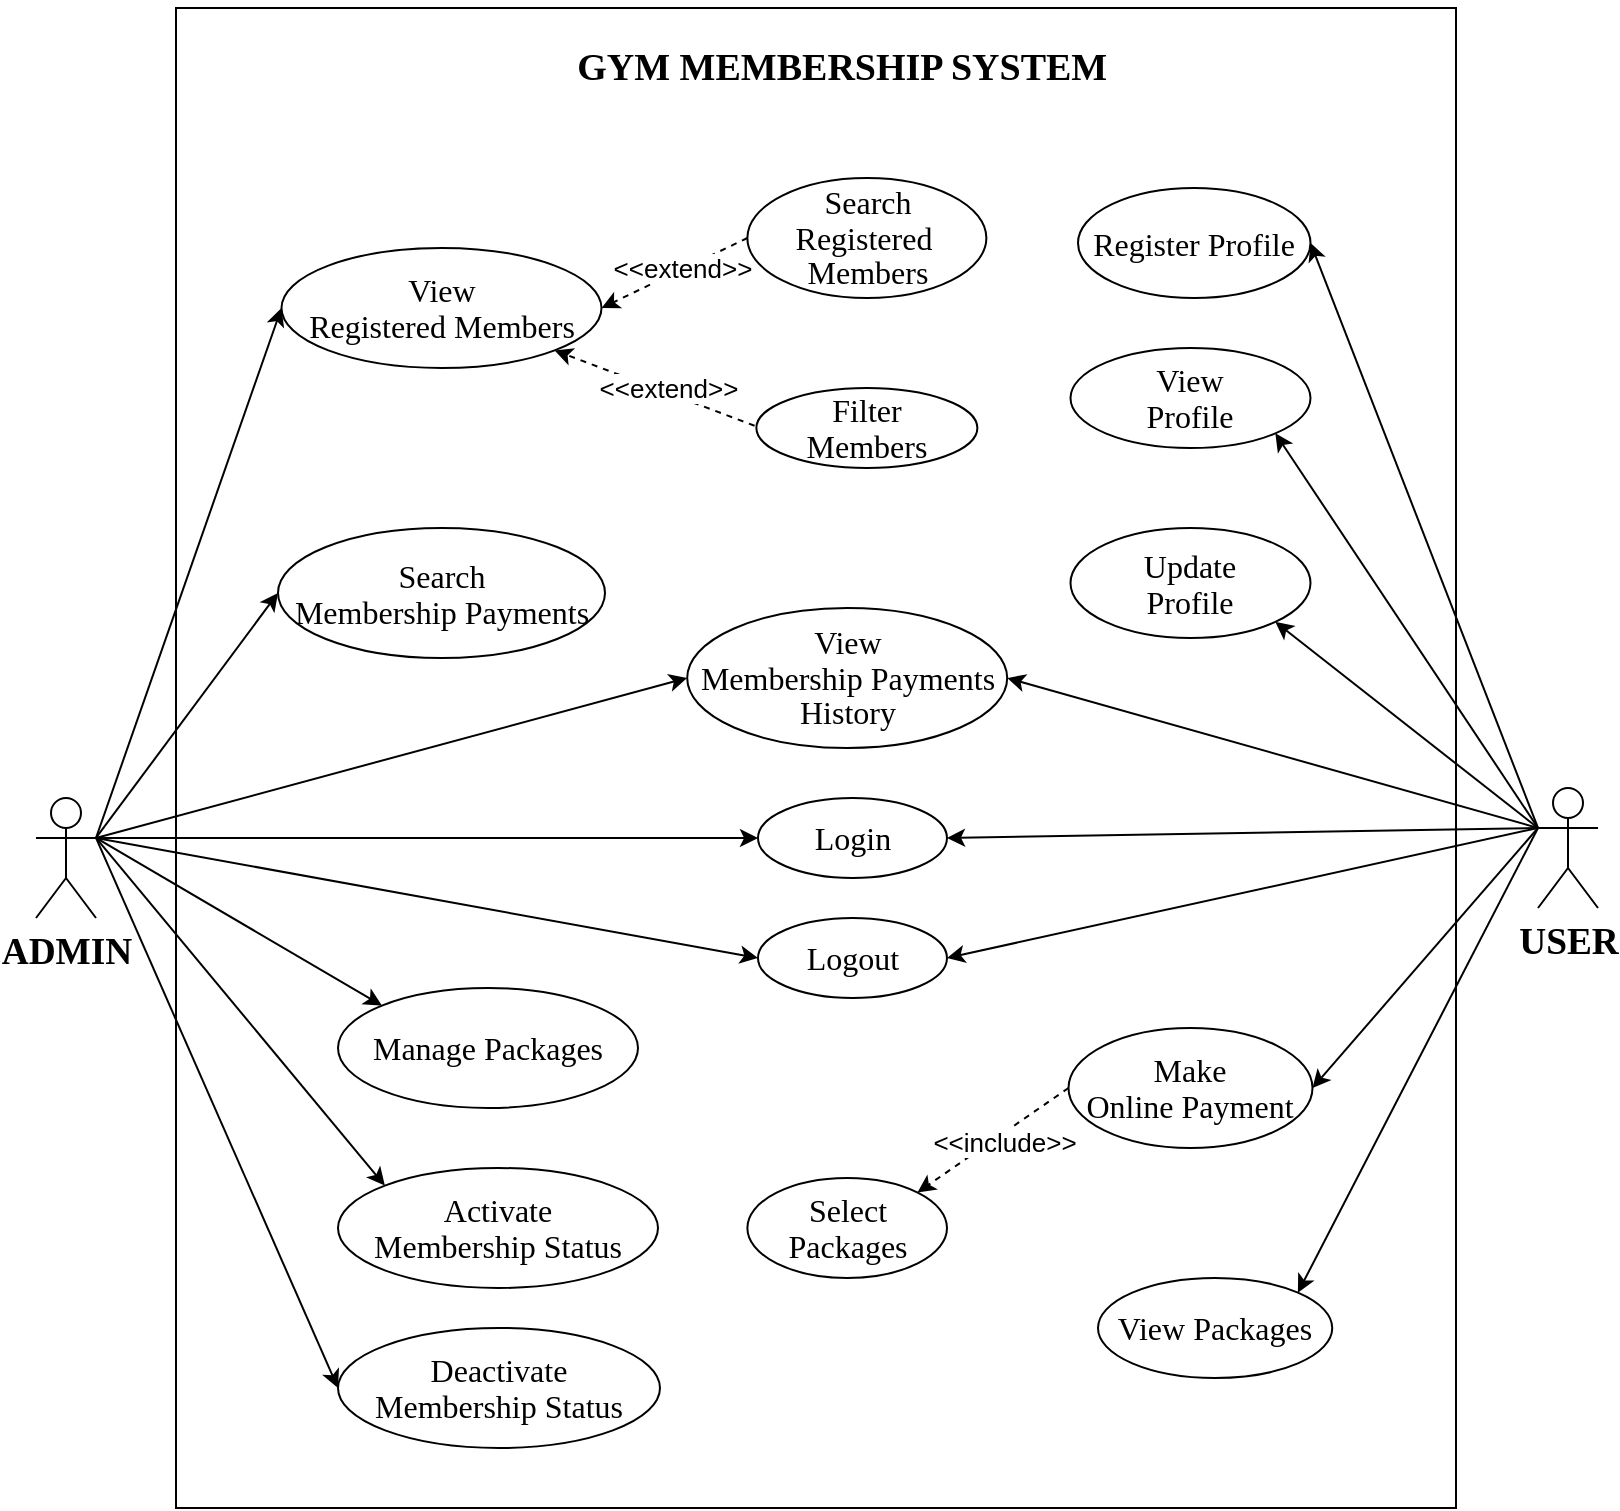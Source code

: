 <mxfile version="26.0.3">
  <diagram name="Page-1" id="WUV_ZsC1eS5K8Xt4fuE0">
    <mxGraphModel dx="1500" dy="746" grid="1" gridSize="10" guides="1" tooltips="1" connect="1" arrows="1" fold="1" page="1" pageScale="1" pageWidth="827" pageHeight="1169" math="0" shadow="0">
      <root>
        <mxCell id="0" />
        <mxCell id="1" parent="0" />
        <mxCell id="SNH2f2xpEU-yPtKC5s-B-1" value="" style="rounded=0;whiteSpace=wrap;html=1;" parent="1" vertex="1">
          <mxGeometry x="99" y="130" width="640" height="750" as="geometry" />
        </mxCell>
        <mxCell id="-4zsbm9rgC0uZidjSeQ5-17" style="rounded=0;orthogonalLoop=1;jettySize=auto;html=1;exitX=1;exitY=0.333;exitDx=0;exitDy=0;exitPerimeter=0;entryX=0;entryY=0.5;entryDx=0;entryDy=0;" parent="1" source="SNH2f2xpEU-yPtKC5s-B-2" target="-4zsbm9rgC0uZidjSeQ5-1" edge="1">
          <mxGeometry relative="1" as="geometry" />
        </mxCell>
        <mxCell id="-4zsbm9rgC0uZidjSeQ5-21" style="rounded=0;orthogonalLoop=1;jettySize=auto;html=1;exitX=1;exitY=0.333;exitDx=0;exitDy=0;exitPerimeter=0;entryX=0;entryY=0.5;entryDx=0;entryDy=0;" parent="1" source="SNH2f2xpEU-yPtKC5s-B-2" target="-4zsbm9rgC0uZidjSeQ5-5" edge="1">
          <mxGeometry relative="1" as="geometry" />
        </mxCell>
        <mxCell id="-4zsbm9rgC0uZidjSeQ5-22" style="rounded=0;orthogonalLoop=1;jettySize=auto;html=1;entryX=0;entryY=0;entryDx=0;entryDy=0;exitX=1;exitY=0.333;exitDx=0;exitDy=0;exitPerimeter=0;" parent="1" source="SNH2f2xpEU-yPtKC5s-B-2" target="-4zsbm9rgC0uZidjSeQ5-6" edge="1">
          <mxGeometry relative="1" as="geometry" />
        </mxCell>
        <mxCell id="-4zsbm9rgC0uZidjSeQ5-23" style="rounded=0;orthogonalLoop=1;jettySize=auto;html=1;exitX=1;exitY=0.333;exitDx=0;exitDy=0;exitPerimeter=0;entryX=0;entryY=0.5;entryDx=0;entryDy=0;" parent="1" source="SNH2f2xpEU-yPtKC5s-B-2" target="-4zsbm9rgC0uZidjSeQ5-8" edge="1">
          <mxGeometry relative="1" as="geometry" />
        </mxCell>
        <mxCell id="-4zsbm9rgC0uZidjSeQ5-42" style="rounded=0;orthogonalLoop=1;jettySize=auto;html=1;exitX=1;exitY=0.333;exitDx=0;exitDy=0;exitPerimeter=0;entryX=0;entryY=0.5;entryDx=0;entryDy=0;" parent="1" source="SNH2f2xpEU-yPtKC5s-B-2" target="-4zsbm9rgC0uZidjSeQ5-40" edge="1">
          <mxGeometry relative="1" as="geometry" />
        </mxCell>
        <mxCell id="-4zsbm9rgC0uZidjSeQ5-64" style="rounded=0;orthogonalLoop=1;jettySize=auto;html=1;exitX=1;exitY=0.333;exitDx=0;exitDy=0;exitPerimeter=0;entryX=0;entryY=0;entryDx=0;entryDy=0;" parent="1" source="SNH2f2xpEU-yPtKC5s-B-2" target="-4zsbm9rgC0uZidjSeQ5-62" edge="1">
          <mxGeometry relative="1" as="geometry" />
        </mxCell>
        <mxCell id="-4zsbm9rgC0uZidjSeQ5-65" style="rounded=0;orthogonalLoop=1;jettySize=auto;html=1;exitX=1;exitY=0.333;exitDx=0;exitDy=0;exitPerimeter=0;entryX=0;entryY=0.5;entryDx=0;entryDy=0;" parent="1" source="SNH2f2xpEU-yPtKC5s-B-2" target="-4zsbm9rgC0uZidjSeQ5-63" edge="1">
          <mxGeometry relative="1" as="geometry" />
        </mxCell>
        <mxCell id="9zsSG5gJCMHFeagzXFpD-4" style="rounded=0;orthogonalLoop=1;jettySize=auto;html=1;exitX=1;exitY=0.333;exitDx=0;exitDy=0;exitPerimeter=0;entryX=0;entryY=0.5;entryDx=0;entryDy=0;" parent="1" source="SNH2f2xpEU-yPtKC5s-B-2" target="-4zsbm9rgC0uZidjSeQ5-4" edge="1">
          <mxGeometry relative="1" as="geometry" />
        </mxCell>
        <mxCell id="SNH2f2xpEU-yPtKC5s-B-2" value="&lt;b&gt;&lt;span style=&quot;font-size: 14pt; line-height: 107%; font-family: &amp;quot;Times New Roman&amp;quot;, serif;&quot;&gt;ADMIN&lt;/span&gt;&lt;/b&gt;" style="shape=umlActor;verticalLabelPosition=bottom;verticalAlign=top;html=1;outlineConnect=0;" parent="1" vertex="1">
          <mxGeometry x="29" y="525" width="30" height="60" as="geometry" />
        </mxCell>
        <mxCell id="-4zsbm9rgC0uZidjSeQ5-24" style="rounded=0;orthogonalLoop=1;jettySize=auto;html=1;exitX=0;exitY=0.333;exitDx=0;exitDy=0;exitPerimeter=0;entryX=1;entryY=1;entryDx=0;entryDy=0;" parent="1" source="SNH2f2xpEU-yPtKC5s-B-3" target="-4zsbm9rgC0uZidjSeQ5-7" edge="1">
          <mxGeometry relative="1" as="geometry" />
        </mxCell>
        <mxCell id="-4zsbm9rgC0uZidjSeQ5-25" style="rounded=0;orthogonalLoop=1;jettySize=auto;html=1;exitX=0;exitY=0.333;exitDx=0;exitDy=0;exitPerimeter=0;entryX=1;entryY=1;entryDx=0;entryDy=0;" parent="1" source="SNH2f2xpEU-yPtKC5s-B-3" target="-4zsbm9rgC0uZidjSeQ5-9" edge="1">
          <mxGeometry relative="1" as="geometry" />
        </mxCell>
        <mxCell id="-4zsbm9rgC0uZidjSeQ5-26" style="rounded=0;orthogonalLoop=1;jettySize=auto;html=1;exitX=0;exitY=0.333;exitDx=0;exitDy=0;exitPerimeter=0;entryX=1;entryY=0;entryDx=0;entryDy=0;" parent="1" source="SNH2f2xpEU-yPtKC5s-B-3" target="-4zsbm9rgC0uZidjSeQ5-32" edge="1">
          <mxGeometry relative="1" as="geometry">
            <mxPoint x="629.0" y="695" as="targetPoint" />
          </mxGeometry>
        </mxCell>
        <mxCell id="-4zsbm9rgC0uZidjSeQ5-28" style="rounded=0;orthogonalLoop=1;jettySize=auto;html=1;exitX=0;exitY=0.333;exitDx=0;exitDy=0;exitPerimeter=0;entryX=1;entryY=0.5;entryDx=0;entryDy=0;" parent="1" source="SNH2f2xpEU-yPtKC5s-B-3" target="-4zsbm9rgC0uZidjSeQ5-12" edge="1">
          <mxGeometry relative="1" as="geometry" />
        </mxCell>
        <mxCell id="-4zsbm9rgC0uZidjSeQ5-34" style="rounded=0;orthogonalLoop=1;jettySize=auto;html=1;exitX=0;exitY=0.333;exitDx=0;exitDy=0;exitPerimeter=0;entryX=1;entryY=0.5;entryDx=0;entryDy=0;" parent="1" source="SNH2f2xpEU-yPtKC5s-B-3" target="-4zsbm9rgC0uZidjSeQ5-8" edge="1">
          <mxGeometry relative="1" as="geometry" />
        </mxCell>
        <mxCell id="-4zsbm9rgC0uZidjSeQ5-35" style="rounded=0;orthogonalLoop=1;jettySize=auto;html=1;exitX=0;exitY=0.333;exitDx=0;exitDy=0;exitPerimeter=0;entryX=1;entryY=0.5;entryDx=0;entryDy=0;" parent="1" source="SNH2f2xpEU-yPtKC5s-B-3" target="SNH2f2xpEU-yPtKC5s-B-6" edge="1">
          <mxGeometry relative="1" as="geometry" />
        </mxCell>
        <mxCell id="-4zsbm9rgC0uZidjSeQ5-41" style="rounded=0;orthogonalLoop=1;jettySize=auto;html=1;exitX=0;exitY=0.333;exitDx=0;exitDy=0;exitPerimeter=0;entryX=1;entryY=0.5;entryDx=0;entryDy=0;" parent="1" source="SNH2f2xpEU-yPtKC5s-B-3" target="-4zsbm9rgC0uZidjSeQ5-40" edge="1">
          <mxGeometry relative="1" as="geometry" />
        </mxCell>
        <mxCell id="9zsSG5gJCMHFeagzXFpD-5" style="rounded=0;orthogonalLoop=1;jettySize=auto;html=1;exitX=0;exitY=0.333;exitDx=0;exitDy=0;exitPerimeter=0;entryX=1;entryY=0.5;entryDx=0;entryDy=0;" parent="1" source="SNH2f2xpEU-yPtKC5s-B-3" target="-4zsbm9rgC0uZidjSeQ5-4" edge="1">
          <mxGeometry relative="1" as="geometry" />
        </mxCell>
        <mxCell id="SNH2f2xpEU-yPtKC5s-B-3" value="&lt;b&gt;&lt;span style=&quot;font-size: 14pt; line-height: 107%; font-family: &amp;quot;Times New Roman&amp;quot;, serif;&quot;&gt;USER&lt;/span&gt;&lt;/b&gt;" style="shape=umlActor;verticalLabelPosition=bottom;verticalAlign=top;html=1;outlineConnect=0;" parent="1" vertex="1">
          <mxGeometry x="780" y="520" width="30" height="60" as="geometry" />
        </mxCell>
        <mxCell id="SNH2f2xpEU-yPtKC5s-B-5" value="&lt;p class=&quot;MsoNormal&quot; align=&quot;center&quot; style=&quot;margin-bottom: 0cm; line-height: 150%;&quot;&gt;&lt;b&gt;&lt;span style=&quot;line-height: 150%; font-family: &amp;quot;Times New Roman&amp;quot;, serif;&quot;&gt;GYM MEMBERSHIP SYSTEM&amp;nbsp;&lt;/span&gt;&lt;/b&gt;&lt;/p&gt;" style="text;html=1;align=center;verticalAlign=middle;whiteSpace=wrap;rounded=0;fontStyle=1;fontSize=19;" parent="1" vertex="1">
          <mxGeometry x="258.1" y="130" width="353" height="40" as="geometry" />
        </mxCell>
        <mxCell id="SNH2f2xpEU-yPtKC5s-B-6" value="&lt;span style=&quot;font-size: 12pt; line-height: 107%; font-family: &amp;quot;Times New Roman&amp;quot;, serif;&quot;&gt;Register Profile&lt;/span&gt;" style="ellipse;whiteSpace=wrap;html=1;" parent="1" vertex="1">
          <mxGeometry x="550" y="220" width="116.25" height="55" as="geometry" />
        </mxCell>
        <mxCell id="-4zsbm9rgC0uZidjSeQ5-1" value="&lt;span style=&quot;font-size: 12pt; line-height: 107%; font-family: &amp;quot;Times New Roman&amp;quot;, serif;&quot;&gt;View&lt;br/&gt;Registered Members&lt;/span&gt;" style="ellipse;whiteSpace=wrap;html=1;" parent="1" vertex="1">
          <mxGeometry x="151.75" y="250" width="160" height="60" as="geometry" />
        </mxCell>
        <mxCell id="-4zsbm9rgC0uZidjSeQ5-50" style="rounded=0;orthogonalLoop=1;jettySize=auto;html=1;exitX=0;exitY=0.5;exitDx=0;exitDy=0;entryX=1;entryY=0.5;entryDx=0;entryDy=0;dashed=1;" parent="1" source="-4zsbm9rgC0uZidjSeQ5-2" target="-4zsbm9rgC0uZidjSeQ5-1" edge="1">
          <mxGeometry relative="1" as="geometry" />
        </mxCell>
        <mxCell id="-4zsbm9rgC0uZidjSeQ5-54" value="&amp;lt;&amp;lt;extend&amp;gt;&amp;gt;" style="edgeLabel;html=1;align=center;verticalAlign=middle;resizable=0;points=[];fontSize=13;" parent="-4zsbm9rgC0uZidjSeQ5-50" vertex="1" connectable="0">
          <mxGeometry x="-0.095" relative="1" as="geometry">
            <mxPoint y="-1" as="offset" />
          </mxGeometry>
        </mxCell>
        <mxCell id="-4zsbm9rgC0uZidjSeQ5-2" value="&lt;span style=&quot;font-size: 12pt; line-height: 107%; font-family: &amp;quot;Times New Roman&amp;quot;, serif;&quot;&gt;Search&lt;br&gt;Registered&amp;nbsp;&lt;/span&gt;&lt;div&gt;&lt;span style=&quot;font-size: 12pt; line-height: 107%; font-family: &amp;quot;Times New Roman&amp;quot;, serif;&quot;&gt;Members&lt;/span&gt;&lt;/div&gt;" style="ellipse;whiteSpace=wrap;html=1;" parent="1" vertex="1">
          <mxGeometry x="384.69" y="215" width="119.5" height="60" as="geometry" />
        </mxCell>
        <mxCell id="-4zsbm9rgC0uZidjSeQ5-51" style="rounded=0;orthogonalLoop=1;jettySize=auto;html=1;exitX=0.5;exitY=1;exitDx=0;exitDy=0;entryX=1;entryY=1;entryDx=0;entryDy=0;dashed=1;" parent="1" source="-4zsbm9rgC0uZidjSeQ5-3" target="-4zsbm9rgC0uZidjSeQ5-1" edge="1">
          <mxGeometry relative="1" as="geometry" />
        </mxCell>
        <mxCell id="-4zsbm9rgC0uZidjSeQ5-55" value="&amp;lt;&amp;lt;extend&amp;gt;&amp;gt;" style="edgeLabel;html=1;align=center;verticalAlign=middle;resizable=0;points=[];fontSize=13;" parent="-4zsbm9rgC0uZidjSeQ5-51" vertex="1" connectable="0">
          <mxGeometry x="0.118" y="-1" relative="1" as="geometry">
            <mxPoint x="-13" y="-6" as="offset" />
          </mxGeometry>
        </mxCell>
        <mxCell id="-4zsbm9rgC0uZidjSeQ5-3" value="&lt;span class=&quot;custom-cursor-default-hover&quot; style=&quot;font-size: 12pt; line-height: 107%; font-family: &amp;quot;Times New Roman&amp;quot;, serif;&quot;&gt;Filter&lt;br&gt;Members&lt;/span&gt;" style="ellipse;whiteSpace=wrap;html=1;" parent="1" vertex="1">
          <mxGeometry x="389.19" y="320" width="110.5" height="40" as="geometry" />
        </mxCell>
        <mxCell id="-4zsbm9rgC0uZidjSeQ5-4" value="&lt;span style=&quot;font-size: 12pt; line-height: 107%; font-family: &amp;quot;Times New Roman&amp;quot;, serif;&quot;&gt;View&lt;br&gt;Membership Payments History&lt;/span&gt;" style="ellipse;whiteSpace=wrap;html=1;" parent="1" vertex="1">
          <mxGeometry x="354.6" y="430" width="160" height="70" as="geometry" />
        </mxCell>
        <mxCell id="-4zsbm9rgC0uZidjSeQ5-5" value="&lt;span style=&quot;font-size: 12pt; line-height: 107%; font-family: &amp;quot;Times New Roman&amp;quot;, serif;&quot;&gt;Search&lt;br&gt;Membership Payments&lt;/span&gt;" style="ellipse;whiteSpace=wrap;html=1;" parent="1" vertex="1">
          <mxGeometry x="150" y="390" width="163.5" height="65" as="geometry" />
        </mxCell>
        <mxCell id="-4zsbm9rgC0uZidjSeQ5-6" value="&lt;font face=&quot;Times New Roman, serif&quot;&gt;&lt;span style=&quot;font-size: 16px;&quot;&gt;Manage Packages&lt;/span&gt;&lt;/font&gt;" style="ellipse;whiteSpace=wrap;html=1;" parent="1" vertex="1">
          <mxGeometry x="180" y="620" width="150" height="60" as="geometry" />
        </mxCell>
        <mxCell id="-4zsbm9rgC0uZidjSeQ5-7" value="&lt;span style=&quot;font-size: 12pt; line-height: 107%; font-family: &amp;quot;Times New Roman&amp;quot;, serif;&quot;&gt;View&lt;br/&gt;Profile&lt;/span&gt;" style="ellipse;whiteSpace=wrap;html=1;" parent="1" vertex="1">
          <mxGeometry x="546.25" y="300" width="120" height="50" as="geometry" />
        </mxCell>
        <mxCell id="-4zsbm9rgC0uZidjSeQ5-8" value="&lt;span style=&quot;font-size: 12pt; line-height: 107%; font-family: &amp;quot;Times New Roman&amp;quot;, serif;&quot;&gt;Login&lt;/span&gt;" style="ellipse;whiteSpace=wrap;html=1;" parent="1" vertex="1">
          <mxGeometry x="390" y="525" width="94.5" height="40" as="geometry" />
        </mxCell>
        <mxCell id="-4zsbm9rgC0uZidjSeQ5-9" value="&lt;span style=&quot;font-size: 12pt; line-height: 107%; font-family: &amp;quot;Times New Roman&amp;quot;, serif;&quot;&gt;Update&lt;br/&gt;Profile&lt;/span&gt;" style="ellipse;whiteSpace=wrap;html=1;" parent="1" vertex="1">
          <mxGeometry x="546.25" y="390" width="120" height="55" as="geometry" />
        </mxCell>
        <mxCell id="-4zsbm9rgC0uZidjSeQ5-11" value="&lt;span style=&quot;font-size: 12pt; line-height: 107%; font-family: &amp;quot;Times New Roman&amp;quot;, serif;&quot;&gt;Select&lt;br/&gt;Packages&lt;/span&gt;" style="ellipse;whiteSpace=wrap;html=1;" parent="1" vertex="1">
          <mxGeometry x="384.69" y="715" width="99.81" height="50" as="geometry" />
        </mxCell>
        <mxCell id="-4zsbm9rgC0uZidjSeQ5-48" style="rounded=0;orthogonalLoop=1;jettySize=auto;html=1;exitX=0;exitY=0.5;exitDx=0;exitDy=0;entryX=1;entryY=0;entryDx=0;entryDy=0;dashed=1;" parent="1" source="-4zsbm9rgC0uZidjSeQ5-12" target="-4zsbm9rgC0uZidjSeQ5-11" edge="1">
          <mxGeometry relative="1" as="geometry" />
        </mxCell>
        <mxCell id="-4zsbm9rgC0uZidjSeQ5-49" value="&amp;lt;&amp;lt;include&amp;gt;&amp;gt;" style="edgeLabel;html=1;align=center;verticalAlign=middle;resizable=0;points=[];fontSize=13;" parent="-4zsbm9rgC0uZidjSeQ5-48" vertex="1" connectable="0">
          <mxGeometry x="-0.208" y="2" relative="1" as="geometry">
            <mxPoint x="-4" y="4" as="offset" />
          </mxGeometry>
        </mxCell>
        <mxCell id="-4zsbm9rgC0uZidjSeQ5-12" value="&lt;span style=&quot;font-size: 12pt; line-height: 107%; font-family: &amp;quot;Times New Roman&amp;quot;, serif;&quot;&gt;Make&lt;br/&gt;Online Payment&lt;/span&gt;" style="ellipse;whiteSpace=wrap;html=1;" parent="1" vertex="1">
          <mxGeometry x="545.25" y="640" width="122" height="60" as="geometry" />
        </mxCell>
        <mxCell id="-4zsbm9rgC0uZidjSeQ5-32" value="&lt;font face=&quot;Times New Roman, serif&quot;&gt;&lt;span class=&quot;custom-cursor-default-hover&quot; style=&quot;font-size: 16px;&quot;&gt;View Packages&lt;/span&gt;&lt;/font&gt;" style="ellipse;whiteSpace=wrap;html=1;" parent="1" vertex="1">
          <mxGeometry x="560" y="765" width="117.12" height="50" as="geometry" />
        </mxCell>
        <mxCell id="-4zsbm9rgC0uZidjSeQ5-62" value="&lt;span style=&quot;font-size: 12pt; line-height: 107%; font-family: &amp;quot;Times New Roman&amp;quot;, serif;&quot;&gt;Activate&lt;br/&gt;Membership Status&lt;/span&gt;" style="ellipse;whiteSpace=wrap;html=1;" parent="1" vertex="1">
          <mxGeometry x="180" y="710" width="160" height="60" as="geometry" />
        </mxCell>
        <mxCell id="-4zsbm9rgC0uZidjSeQ5-63" value="&lt;span style=&quot;font-size: 12pt; line-height: 107%; font-family: &amp;quot;Times New Roman&amp;quot;, serif;&quot;&gt;Deactivate&lt;br&gt;Membership Status&lt;/span&gt;" style="ellipse;whiteSpace=wrap;html=1;" parent="1" vertex="1">
          <mxGeometry x="180" y="790" width="161" height="60" as="geometry" />
        </mxCell>
        <mxCell id="-4zsbm9rgC0uZidjSeQ5-40" value="&lt;span style=&quot;font-size: 12pt; line-height: 107%; font-family: &amp;quot;Times New Roman&amp;quot;, serif;&quot;&gt;Logout&lt;/span&gt;" style="ellipse;whiteSpace=wrap;html=1;" parent="1" vertex="1">
          <mxGeometry x="390" y="585" width="94.5" height="40" as="geometry" />
        </mxCell>
      </root>
    </mxGraphModel>
  </diagram>
</mxfile>
